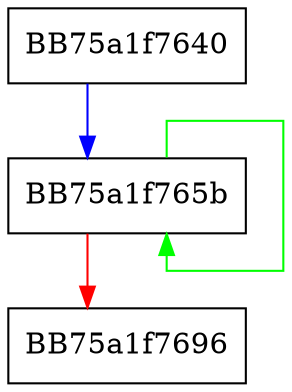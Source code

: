 digraph AddLuaConstants {
  node [shape="box"];
  graph [splines=ortho];
  BB75a1f7640 -> BB75a1f765b [color="blue"];
  BB75a1f765b -> BB75a1f765b [color="green"];
  BB75a1f765b -> BB75a1f7696 [color="red"];
}